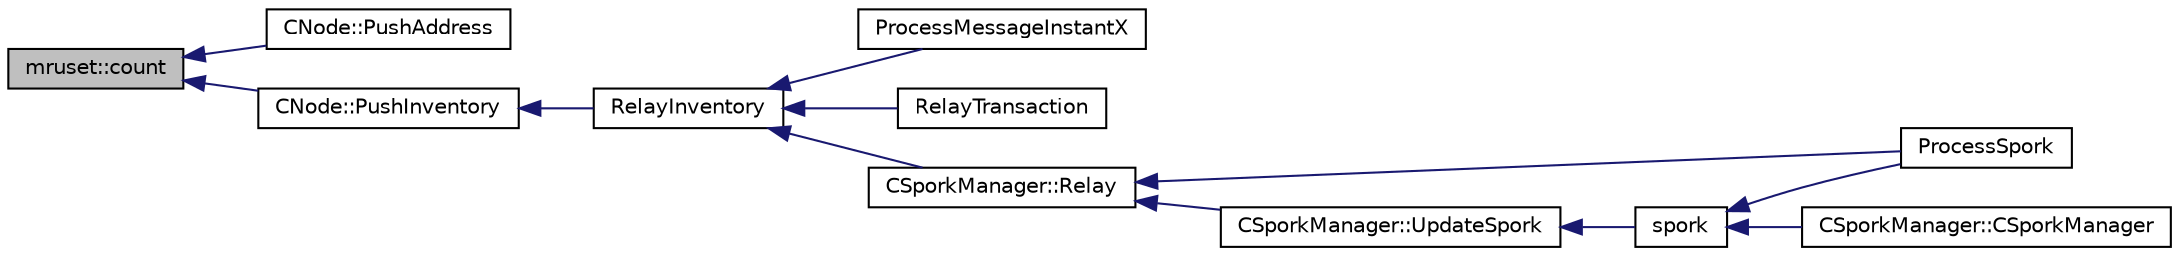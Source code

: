 digraph "mruset::count"
{
  edge [fontname="Helvetica",fontsize="10",labelfontname="Helvetica",labelfontsize="10"];
  node [fontname="Helvetica",fontsize="10",shape=record];
  rankdir="LR";
  Node7 [label="mruset::count",height=0.2,width=0.4,color="black", fillcolor="grey75", style="filled", fontcolor="black"];
  Node7 -> Node8 [dir="back",color="midnightblue",fontsize="10",style="solid",fontname="Helvetica"];
  Node8 [label="CNode::PushAddress",height=0.2,width=0.4,color="black", fillcolor="white", style="filled",URL="$d1/d64/class_c_node.html#a06950a5ce265a1d4df1aad7f28e6fde8"];
  Node7 -> Node9 [dir="back",color="midnightblue",fontsize="10",style="solid",fontname="Helvetica"];
  Node9 [label="CNode::PushInventory",height=0.2,width=0.4,color="black", fillcolor="white", style="filled",URL="$d1/d64/class_c_node.html#a7cef2333aa8776127a7e7fcab659eb6a"];
  Node9 -> Node10 [dir="back",color="midnightblue",fontsize="10",style="solid",fontname="Helvetica"];
  Node10 [label="RelayInventory",height=0.2,width=0.4,color="black", fillcolor="white", style="filled",URL="$d7/d97/net_8h.html#a8efddffaa3931e6bafecaac5e0605d1b"];
  Node10 -> Node11 [dir="back",color="midnightblue",fontsize="10",style="solid",fontname="Helvetica"];
  Node11 [label="ProcessMessageInstantX",height=0.2,width=0.4,color="black", fillcolor="white", style="filled",URL="$d6/d5f/instantx_8h.html#aa516cb499ead2691d8ab216a499db5d0"];
  Node10 -> Node12 [dir="back",color="midnightblue",fontsize="10",style="solid",fontname="Helvetica"];
  Node12 [label="RelayTransaction",height=0.2,width=0.4,color="black", fillcolor="white", style="filled",URL="$d7/d97/net_8h.html#aa7eea5ebcc85b5a7a0ae3716608bfffe"];
  Node10 -> Node13 [dir="back",color="midnightblue",fontsize="10",style="solid",fontname="Helvetica"];
  Node13 [label="CSporkManager::Relay",height=0.2,width=0.4,color="black", fillcolor="white", style="filled",URL="$d2/d5e/class_c_spork_manager.html#ae8651894670c02ecb5f99806376d5af2"];
  Node13 -> Node14 [dir="back",color="midnightblue",fontsize="10",style="solid",fontname="Helvetica"];
  Node14 [label="ProcessSpork",height=0.2,width=0.4,color="black", fillcolor="white", style="filled",URL="$d0/d24/spork_8h.html#a3f9c24c1f4c012152fb4422ca981610a"];
  Node13 -> Node15 [dir="back",color="midnightblue",fontsize="10",style="solid",fontname="Helvetica"];
  Node15 [label="CSporkManager::UpdateSpork",height=0.2,width=0.4,color="black", fillcolor="white", style="filled",URL="$d2/d5e/class_c_spork_manager.html#a51293c5c9db22f4435f044b4ccb65028"];
  Node15 -> Node16 [dir="back",color="midnightblue",fontsize="10",style="solid",fontname="Helvetica"];
  Node16 [label="spork",height=0.2,width=0.4,color="black", fillcolor="white", style="filled",URL="$db/d48/rpcmisc_8cpp.html#a8dcc7f3e5749bbd1dad163b85d0abdcb"];
  Node16 -> Node14 [dir="back",color="midnightblue",fontsize="10",style="solid",fontname="Helvetica"];
  Node16 -> Node17 [dir="back",color="midnightblue",fontsize="10",style="solid",fontname="Helvetica"];
  Node17 [label="CSporkManager::CSporkManager",height=0.2,width=0.4,color="black", fillcolor="white", style="filled",URL="$d2/d5e/class_c_spork_manager.html#af25ba284196ede7288bc9855e7f8a8a5"];
}
